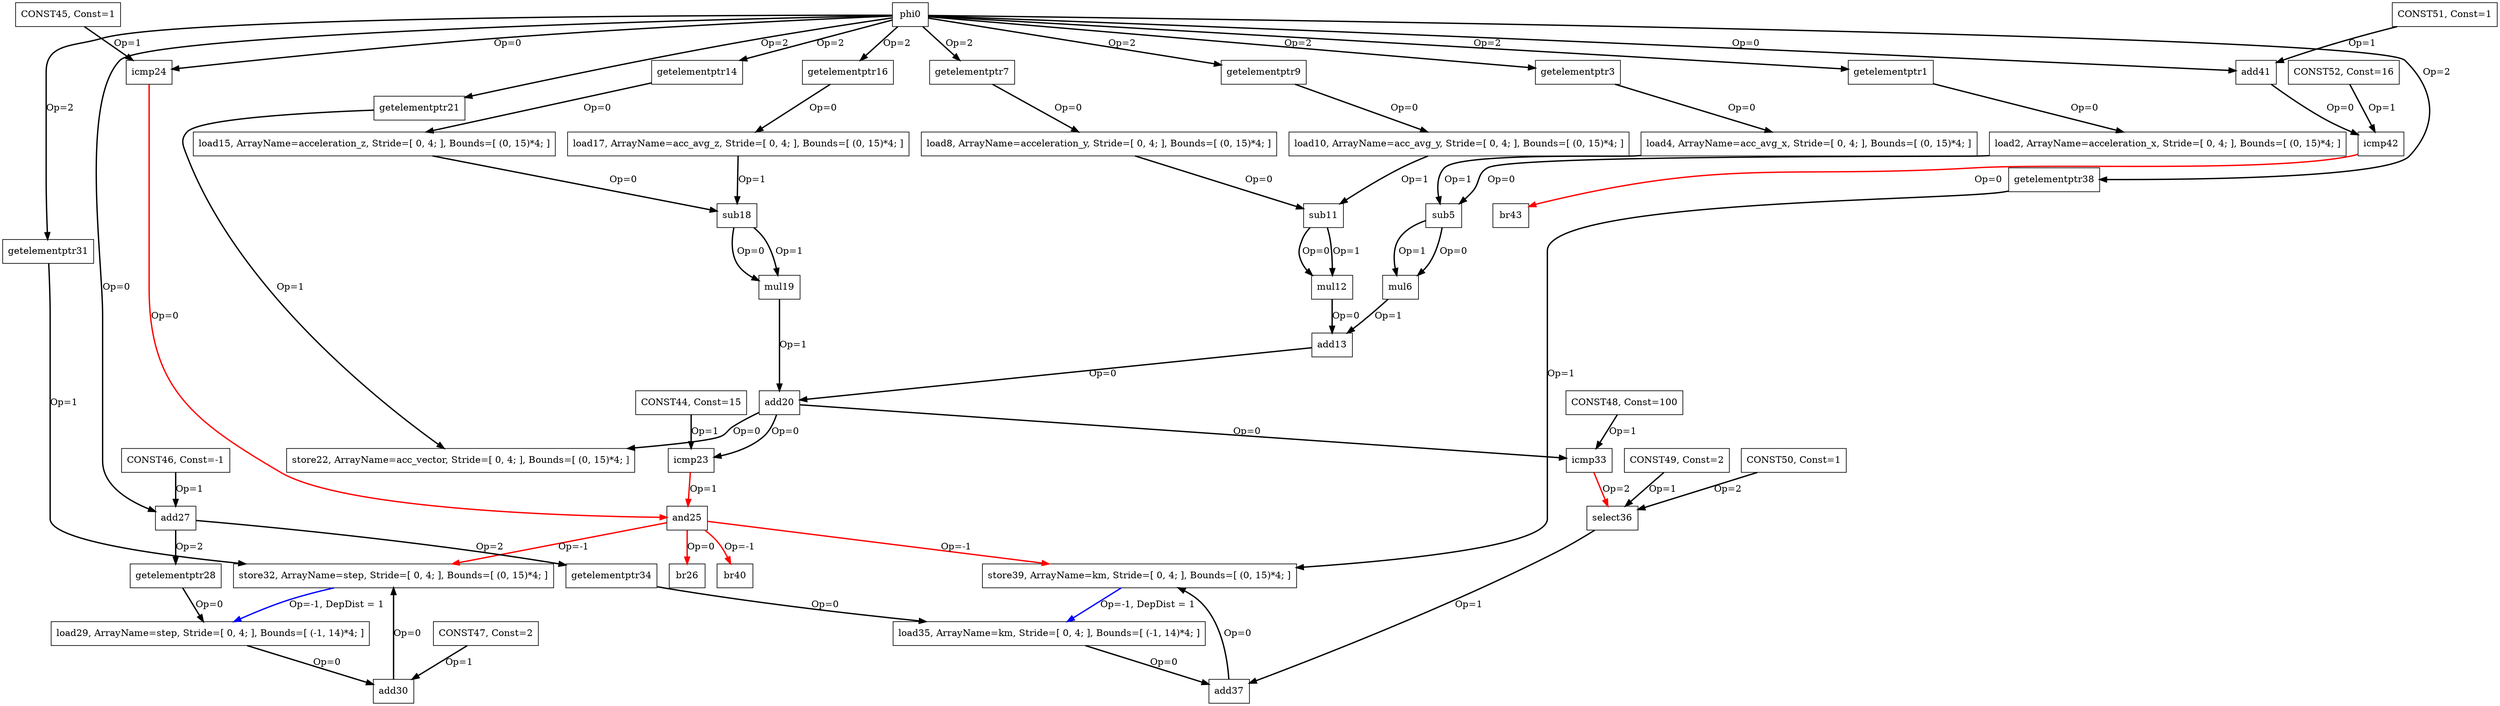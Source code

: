Digraph G {
phi0[label = "phi0", shape = box, color = black];
getelementptr1[label = "getelementptr1", shape = box, color = black];
load2[label = "load2, ArrayName=acceleration_x, Stride=[ 0, 4; ], Bounds=[ (0, 15)*4; ]", shape = box, color = black];
getelementptr3[label = "getelementptr3", shape = box, color = black];
load4[label = "load4, ArrayName=acc_avg_x, Stride=[ 0, 4; ], Bounds=[ (0, 15)*4; ]", shape = box, color = black];
sub5[label = "sub5", shape = box, color = black];
mul6[label = "mul6", shape = box, color = black];
getelementptr7[label = "getelementptr7", shape = box, color = black];
load8[label = "load8, ArrayName=acceleration_y, Stride=[ 0, 4; ], Bounds=[ (0, 15)*4; ]", shape = box, color = black];
getelementptr9[label = "getelementptr9", shape = box, color = black];
load10[label = "load10, ArrayName=acc_avg_y, Stride=[ 0, 4; ], Bounds=[ (0, 15)*4; ]", shape = box, color = black];
sub11[label = "sub11", shape = box, color = black];
mul12[label = "mul12", shape = box, color = black];
add13[label = "add13", shape = box, color = black];
getelementptr14[label = "getelementptr14", shape = box, color = black];
load15[label = "load15, ArrayName=acceleration_z, Stride=[ 0, 4; ], Bounds=[ (0, 15)*4; ]", shape = box, color = black];
getelementptr16[label = "getelementptr16", shape = box, color = black];
load17[label = "load17, ArrayName=acc_avg_z, Stride=[ 0, 4; ], Bounds=[ (0, 15)*4; ]", shape = box, color = black];
sub18[label = "sub18", shape = box, color = black];
mul19[label = "mul19", shape = box, color = black];
add20[label = "add20", shape = box, color = black];
getelementptr21[label = "getelementptr21", shape = box, color = black];
store22[label = "store22, ArrayName=acc_vector, Stride=[ 0, 4; ], Bounds=[ (0, 15)*4; ]", shape = box, color = black];
icmp23[label = "icmp23", shape = box, color = black];
icmp24[label = "icmp24", shape = box, color = black];
and25[label = "and25", shape = box, color = black];
br26[label = "br26", shape = box, color = black];
add27[label = "add27", shape = box, color = black];
getelementptr28[label = "getelementptr28", shape = box, color = black];
load29[label = "load29, ArrayName=step, Stride=[ 0, 4; ], Bounds=[ (-1, 14)*4; ]", shape = box, color = black];
add30[label = "add30", shape = box, color = black];
getelementptr31[label = "getelementptr31", shape = box, color = black];
store32[label = "store32, ArrayName=step, Stride=[ 0, 4; ], Bounds=[ (0, 15)*4; ]", shape = box, color = black];
icmp33[label = "icmp33", shape = box, color = black];
getelementptr34[label = "getelementptr34", shape = box, color = black];
load35[label = "load35, ArrayName=km, Stride=[ 0, 4; ], Bounds=[ (-1, 14)*4; ]", shape = box, color = black];
select36[label = "select36", shape = box, color = black];
add37[label = "add37", shape = box, color = black];
getelementptr38[label = "getelementptr38", shape = box, color = black];
store39[label = "store39, ArrayName=km, Stride=[ 0, 4; ], Bounds=[ (0, 15)*4; ]", shape = box, color = black];
br40[label = "br40", shape = box, color = black];
add41[label = "add41", shape = box, color = black];
icmp42[label = "icmp42", shape = box, color = black];
br43[label = "br43", shape = box, color = black];
CONST44[label = "CONST44, Const=15", shape = box, color = black];
CONST45[label = "CONST45, Const=1", shape = box, color = black];
CONST46[label = "CONST46, Const=-1", shape = box, color = black];
CONST47[label = "CONST47, Const=2", shape = box, color = black];
CONST48[label = "CONST48, Const=100", shape = box, color = black];
CONST49[label = "CONST49, Const=2", shape = box, color = black];
CONST50[label = "CONST50, Const=1", shape = box, color = black];
CONST51[label = "CONST51, Const=1", shape = box, color = black];
CONST52[label = "CONST52, Const=16", shape = box, color = black];
phi0 -> add41[color = black, style = bold, label = "Op=0"];
phi0 -> getelementptr38[color = black, style = bold, label = "Op=2"];
phi0 -> getelementptr31[color = black, style = bold, label = "Op=2"];
phi0 -> add27[color = black, style = bold, label = "Op=0"];
phi0 -> icmp24[color = black, style = bold, label = "Op=0"];
phi0 -> getelementptr21[color = black, style = bold, label = "Op=2"];
phi0 -> getelementptr16[color = black, style = bold, label = "Op=2"];
phi0 -> getelementptr14[color = black, style = bold, label = "Op=2"];
phi0 -> getelementptr9[color = black, style = bold, label = "Op=2"];
phi0 -> getelementptr7[color = black, style = bold, label = "Op=2"];
phi0 -> getelementptr3[color = black, style = bold, label = "Op=2"];
phi0 -> getelementptr1[color = black, style = bold, label = "Op=2"];
getelementptr1 -> load2[color = black, style = bold, label = "Op=0"];
load2 -> sub5[color = black, style = bold, label = "Op=0"];
getelementptr3 -> load4[color = black, style = bold, label = "Op=0"];
load4 -> sub5[color = black, style = bold, label = "Op=1"];
sub5 -> mul6[color = black, style = bold, label = "Op=0"];
sub5 -> mul6[color = black, style = bold, label = "Op=1"];
mul6 -> add13[color = black, style = bold, label = "Op=1"];
getelementptr7 -> load8[color = black, style = bold, label = "Op=0"];
load8 -> sub11[color = black, style = bold, label = "Op=0"];
getelementptr9 -> load10[color = black, style = bold, label = "Op=0"];
load10 -> sub11[color = black, style = bold, label = "Op=1"];
sub11 -> mul12[color = black, style = bold, label = "Op=0"];
sub11 -> mul12[color = black, style = bold, label = "Op=1"];
mul12 -> add13[color = black, style = bold, label = "Op=0"];
add13 -> add20[color = black, style = bold, label = "Op=0"];
getelementptr14 -> load15[color = black, style = bold, label = "Op=0"];
load15 -> sub18[color = black, style = bold, label = "Op=0"];
getelementptr16 -> load17[color = black, style = bold, label = "Op=0"];
load17 -> sub18[color = black, style = bold, label = "Op=1"];
sub18 -> mul19[color = black, style = bold, label = "Op=0"];
sub18 -> mul19[color = black, style = bold, label = "Op=1"];
mul19 -> add20[color = black, style = bold, label = "Op=1"];
add20 -> icmp33[color = black, style = bold, label = "Op=0"];
add20 -> icmp23[color = black, style = bold, label = "Op=0"];
add20 -> store22[color = black, style = bold, label = "Op=0"];
getelementptr21 -> store22[color = black, style = bold, label = "Op=1"];
CONST44 -> icmp23[color = black, style = bold, label = "Op=1"];
icmp23 -> and25[color = red, style = bold, label = "Op=1"];
CONST45 -> icmp24[color = black, style = bold, label = "Op=1"];
icmp24 -> and25[color = red, style = bold, label = "Op=0"];
and25 -> br26[color = red, style = bold, label = "Op=0"];
CONST46 -> add27[color = black, style = bold, label = "Op=1"];
add27 -> getelementptr34[color = black, style = bold, label = "Op=2"];
add27 -> getelementptr28[color = black, style = bold, label = "Op=2"];
getelementptr28 -> load29[color = black, style = bold, label = "Op=0"];
load29 -> add30[color = black, style = bold, label = "Op=0"];
CONST47 -> add30[color = black, style = bold, label = "Op=1"];
add30 -> store32[color = black, style = bold, label = "Op=0"];
getelementptr31 -> store32[color = black, style = bold, label = "Op=1"];
CONST48 -> icmp33[color = black, style = bold, label = "Op=1"];
icmp33 -> select36[color = red, style = bold, label = "Op=2"];
getelementptr34 -> load35[color = black, style = bold, label = "Op=0"];
load35 -> add37[color = black, style = bold, label = "Op=0"];
CONST49 -> select36[color = black, style = bold, label = "Op=1"];
CONST50 -> select36[color = black, style = bold, label = "Op=2"];
select36 -> add37[color = black, style = bold, label = "Op=1"];
add37 -> store39[color = black, style = bold, label = "Op=0"];
getelementptr38 -> store39[color = black, style = bold, label = "Op=1"];
CONST51 -> add41[color = black, style = bold, label = "Op=1"];
add41 -> icmp42[color = black, style = bold, label = "Op=0"];
CONST52 -> icmp42[color = black, style = bold, label = "Op=1"];
icmp42 -> br43[color = red, style = bold, label = "Op=0"];
store32 -> load29[color = blue, style = bold, label = "Op=-1, DepDist = 1"];
store39 -> load35[color = blue, style = bold, label = "Op=-1, DepDist = 1"];
and25 -> store32[color = red, style = bold, label = "Op=-1"];
and25 -> store39[color = red, style = bold, label = "Op=-1"];
and25 -> br40[color = red, style = bold, label = "Op=-1"];
}
